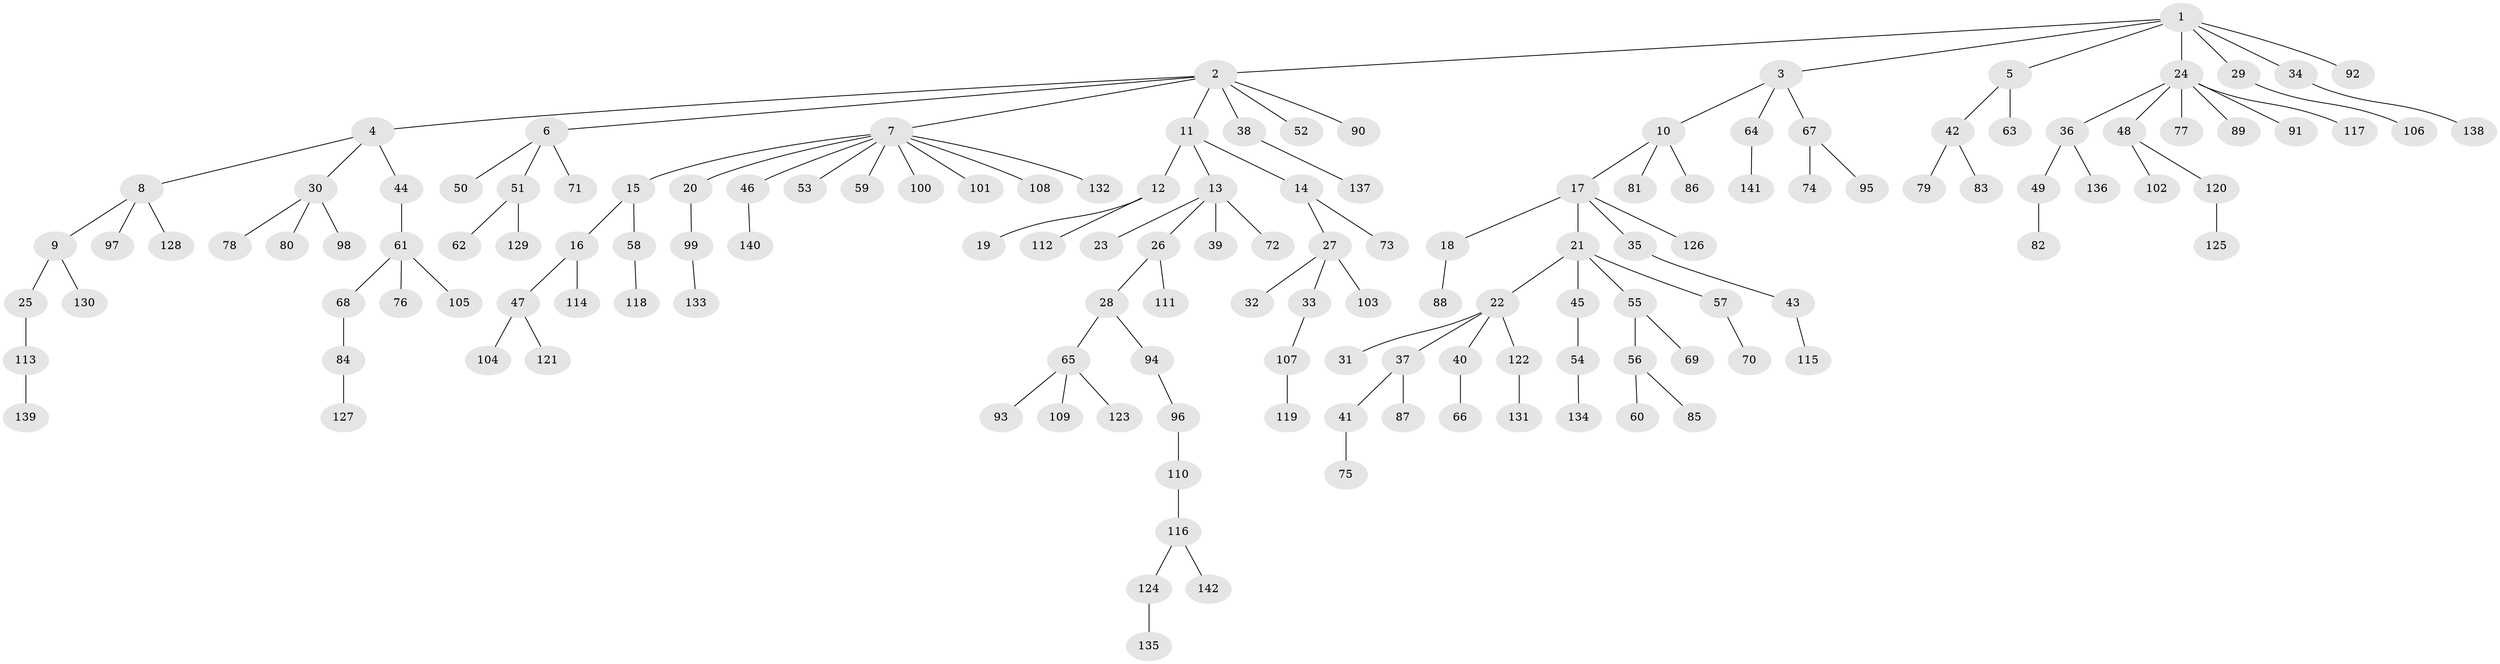 // coarse degree distribution, {8: 0.01, 10: 0.01, 4: 0.08, 5: 0.05, 9: 0.01, 3: 0.06, 2: 0.13, 1: 0.64, 6: 0.01}
// Generated by graph-tools (version 1.1) at 2025/52/02/27/25 19:52:10]
// undirected, 142 vertices, 141 edges
graph export_dot {
graph [start="1"]
  node [color=gray90,style=filled];
  1;
  2;
  3;
  4;
  5;
  6;
  7;
  8;
  9;
  10;
  11;
  12;
  13;
  14;
  15;
  16;
  17;
  18;
  19;
  20;
  21;
  22;
  23;
  24;
  25;
  26;
  27;
  28;
  29;
  30;
  31;
  32;
  33;
  34;
  35;
  36;
  37;
  38;
  39;
  40;
  41;
  42;
  43;
  44;
  45;
  46;
  47;
  48;
  49;
  50;
  51;
  52;
  53;
  54;
  55;
  56;
  57;
  58;
  59;
  60;
  61;
  62;
  63;
  64;
  65;
  66;
  67;
  68;
  69;
  70;
  71;
  72;
  73;
  74;
  75;
  76;
  77;
  78;
  79;
  80;
  81;
  82;
  83;
  84;
  85;
  86;
  87;
  88;
  89;
  90;
  91;
  92;
  93;
  94;
  95;
  96;
  97;
  98;
  99;
  100;
  101;
  102;
  103;
  104;
  105;
  106;
  107;
  108;
  109;
  110;
  111;
  112;
  113;
  114;
  115;
  116;
  117;
  118;
  119;
  120;
  121;
  122;
  123;
  124;
  125;
  126;
  127;
  128;
  129;
  130;
  131;
  132;
  133;
  134;
  135;
  136;
  137;
  138;
  139;
  140;
  141;
  142;
  1 -- 2;
  1 -- 3;
  1 -- 5;
  1 -- 24;
  1 -- 29;
  1 -- 34;
  1 -- 92;
  2 -- 4;
  2 -- 6;
  2 -- 7;
  2 -- 11;
  2 -- 38;
  2 -- 52;
  2 -- 90;
  3 -- 10;
  3 -- 64;
  3 -- 67;
  4 -- 8;
  4 -- 30;
  4 -- 44;
  5 -- 42;
  5 -- 63;
  6 -- 50;
  6 -- 51;
  6 -- 71;
  7 -- 15;
  7 -- 20;
  7 -- 46;
  7 -- 53;
  7 -- 59;
  7 -- 100;
  7 -- 101;
  7 -- 108;
  7 -- 132;
  8 -- 9;
  8 -- 97;
  8 -- 128;
  9 -- 25;
  9 -- 130;
  10 -- 17;
  10 -- 81;
  10 -- 86;
  11 -- 12;
  11 -- 13;
  11 -- 14;
  12 -- 19;
  12 -- 112;
  13 -- 23;
  13 -- 26;
  13 -- 39;
  13 -- 72;
  14 -- 27;
  14 -- 73;
  15 -- 16;
  15 -- 58;
  16 -- 47;
  16 -- 114;
  17 -- 18;
  17 -- 21;
  17 -- 35;
  17 -- 126;
  18 -- 88;
  20 -- 99;
  21 -- 22;
  21 -- 45;
  21 -- 55;
  21 -- 57;
  22 -- 31;
  22 -- 37;
  22 -- 40;
  22 -- 122;
  24 -- 36;
  24 -- 48;
  24 -- 77;
  24 -- 89;
  24 -- 91;
  24 -- 117;
  25 -- 113;
  26 -- 28;
  26 -- 111;
  27 -- 32;
  27 -- 33;
  27 -- 103;
  28 -- 65;
  28 -- 94;
  29 -- 106;
  30 -- 78;
  30 -- 80;
  30 -- 98;
  33 -- 107;
  34 -- 138;
  35 -- 43;
  36 -- 49;
  36 -- 136;
  37 -- 41;
  37 -- 87;
  38 -- 137;
  40 -- 66;
  41 -- 75;
  42 -- 79;
  42 -- 83;
  43 -- 115;
  44 -- 61;
  45 -- 54;
  46 -- 140;
  47 -- 104;
  47 -- 121;
  48 -- 102;
  48 -- 120;
  49 -- 82;
  51 -- 62;
  51 -- 129;
  54 -- 134;
  55 -- 56;
  55 -- 69;
  56 -- 60;
  56 -- 85;
  57 -- 70;
  58 -- 118;
  61 -- 68;
  61 -- 76;
  61 -- 105;
  64 -- 141;
  65 -- 93;
  65 -- 109;
  65 -- 123;
  67 -- 74;
  67 -- 95;
  68 -- 84;
  84 -- 127;
  94 -- 96;
  96 -- 110;
  99 -- 133;
  107 -- 119;
  110 -- 116;
  113 -- 139;
  116 -- 124;
  116 -- 142;
  120 -- 125;
  122 -- 131;
  124 -- 135;
}

